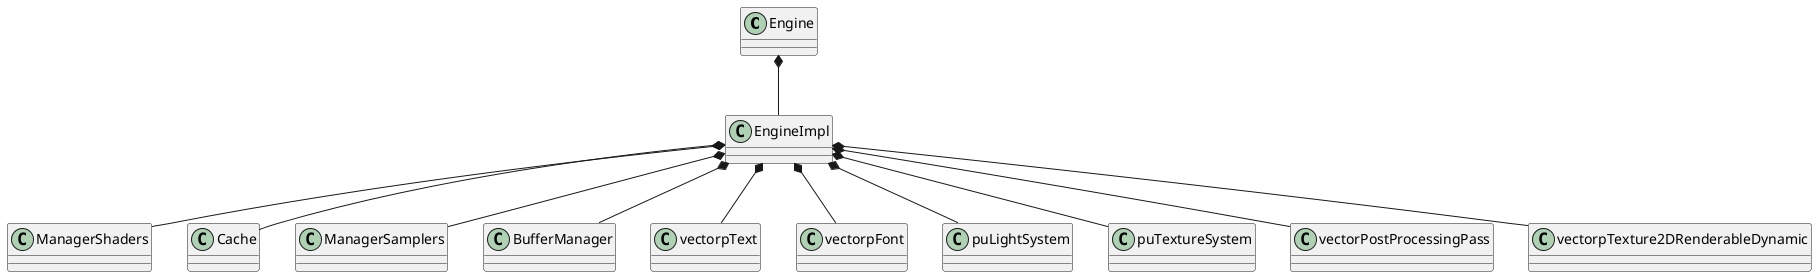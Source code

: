 @startuml

Engine *-- EngineImpl
EngineImpl *-- ManagerShaders
EngineImpl *-- Cache
EngineImpl *-- ManagerSamplers
EngineImpl *-- BufferManager
EngineImpl *-- vectorpText
EngineImpl *-- vectorpFont
EngineImpl *-- puLightSystem
EngineImpl *-- puTextureSystem
EngineImpl *-- vectorPostProcessingPass
EngineImpl *-- vectorpTexture2DRenderableDynamic

@enduml